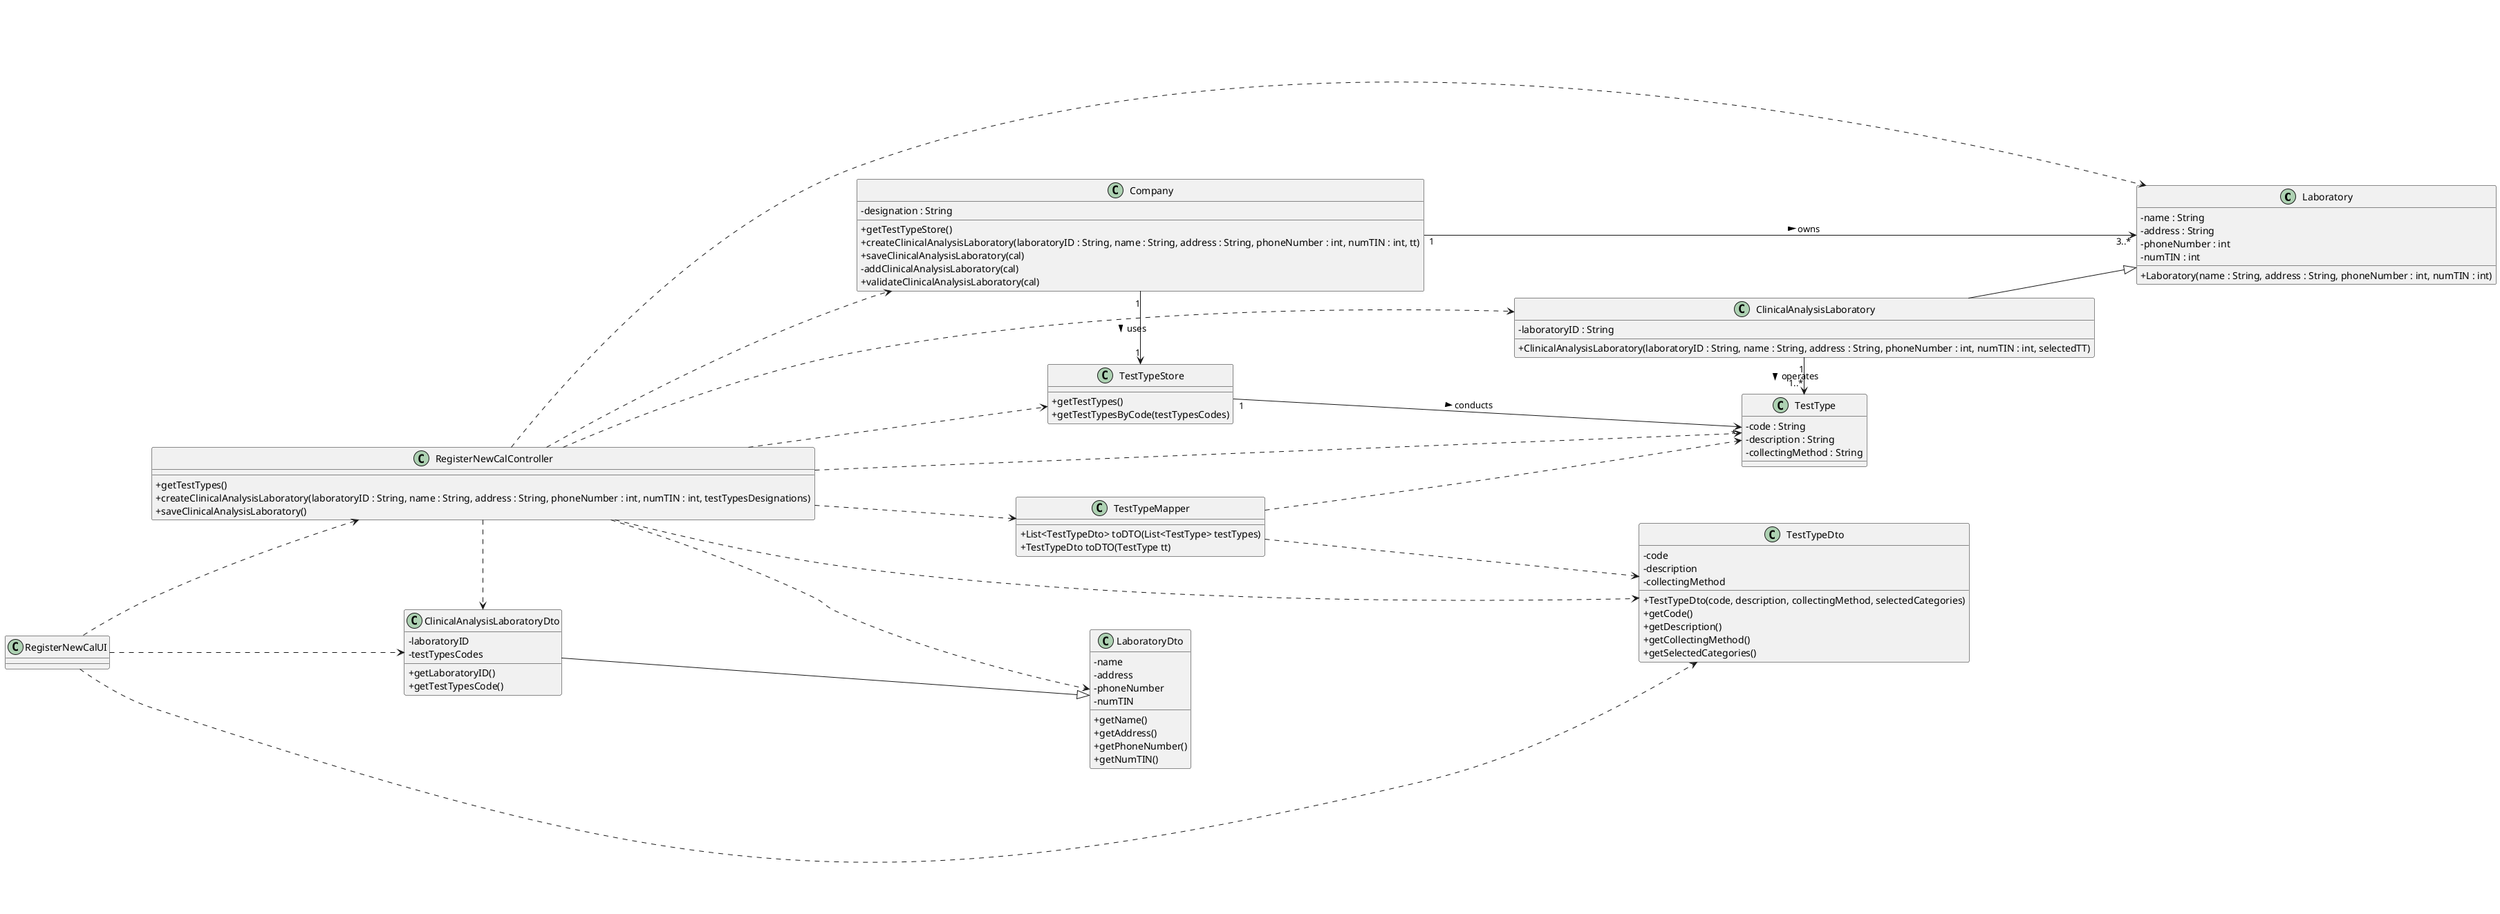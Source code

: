 @startuml
skinparam classAttributeIconSize 0
left to right direction

/'
class App {
+{static} getInstance() : App
+getCurrentSession() : UserSession
}
'/
/'
class UserSession {
+isLoggedInWithRole() : boolean
}
'/

class Laboratory {
-name : String
-address : String
-phoneNumber : int
-numTIN : int
+Laboratory(name : String, address : String, phoneNumber : int, numTIN : int)
}

class ClinicalAnalysisLaboratory {
-laboratoryID : String
+ClinicalAnalysisLaboratory(laboratoryID : String, name : String, address : String, phoneNumber : int, numTIN : int, selectedTT)
}

class TestType {
- code : String
- description : String
- collectingMethod : String
}

class Company {
-designation : String
+getTestTypeStore()
+createClinicalAnalysisLaboratory(laboratoryID : String, name : String, address : String, phoneNumber : int, numTIN : int, tt)
+saveClinicalAnalysisLaboratory(cal)
-addClinicalAnalysisLaboratory(cal)
+validateClinicalAnalysisLaboratory(cal)
/'+getTestTypes()
+getTestTypesByDesignation(selectedTestTypes)'/
}

class TestTypeStore {
+getTestTypes()
+getTestTypesByCode(testTypesCodes)
}

/'
class LaboratoryStore {
+createClinicalAnalysisLaboratory(laboratoryID : String, name : String, address : String, phoneNumber : int, numTIN : int, tt)
+saveClinicalAnalysisLaboratory(cal)
-addClinicalAnalysisLaboratory(cal)
+validateClinicalAnalysisLaboratory(cal)
}'/

class RegisterNewCalController {
+getTestTypes()
+createClinicalAnalysisLaboratory(laboratoryID : String, name : String, address : String, phoneNumber : int, numTIN : int, testTypesDesignations)
+saveClinicalAnalysisLaboratory()
}

class RegisterNewCalUI {}

class TestTypeMapper {
+List<TestTypeDto> toDTO(List<TestType> testTypes)
+TestTypeDto toDTO(TestType tt)
}


class TestTypeDto {
-code
-description
-collectingMethod
+TestTypeDto(code, description, collectingMethod, selectedCategories)
+getCode()
+getDescription()
+getCollectingMethod()
+getSelectedCategories()
}

class LaboratoryDto {
-name
-address
-phoneNumber
-numTIN
+getName()
+getAddress()
+getPhoneNumber()
+getNumTIN()
}

class ClinicalAnalysisLaboratoryDto {
-laboratoryID
-testTypesCodes
+getLaboratoryID()
+getTestTypesCode()
}

RegisterNewCalUI ..> RegisterNewCalController
RegisterNewCalController ..> Laboratory
RegisterNewCalController ..> TestType
RegisterNewCalController ..> ClinicalAnalysisLaboratory
RegisterNewCalController ..> Company
RegisterNewCalController ..> TestTypeStore
/'RegisterNewCalController ..> App
RegisterNewCalController ..> UserSession'/

RegisterNewCalController ..> TestTypeMapper
TestTypeMapper ..> TestType
TestTypeMapper ..> TestTypeDto
RegisterNewCalController ..> TestTypeDto
RegisterNewCalUI ..> TestTypeDto

RegisterNewCalController ..> LaboratoryDto
ClinicalAnalysisLaboratoryDto --|> LaboratoryDto
RegisterNewCalController .> ClinicalAnalysisLaboratoryDto
RegisterNewCalUI ..> ClinicalAnalysisLaboratoryDto




Company "1" -> "1" TestTypeStore : uses >
TestTypeStore "1" -> "*" TestType : conducts >
/'VERIFICAR MULTIPLICIDADE LINHA ABAIXO'/
/'ClinicalAnalysisLaboratory "1" --> "1" Laboratory : is of >'/
/'Laboratory "1" --> "1" LaboratoryStore : uses >'/
Company "1" --> "3..*" Laboratory : owns >
ClinicalAnalysisLaboratory "1" -> "1..*" TestType : operates >

/'TestTypeStore -[hidden]-> LaboratoryStore'/

TestType -[hidden]down-> ClinicalAnalysisLaboratory


ClinicalAnalysisLaboratory --|> Laboratory

/'ACRESCENTAR TESTTYPE CHARACTERIZED BY CATEGORY!!!!!!'/



@enduml